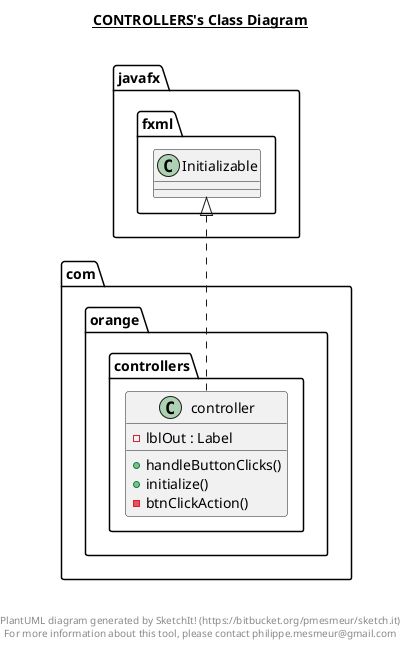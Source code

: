 @startuml

title __CONTROLLERS's Class Diagram__\n

  namespace com.orange {
    namespace controllers {
      class com.orange.controllers.controller {
          - lblOut : Label
          + handleButtonClicks()
          + initialize()
          - btnClickAction()
      }
    }
  }
  

  com.orange.controllers.controller .up.|> javafx.fxml.Initializable


right footer


PlantUML diagram generated by SketchIt! (https://bitbucket.org/pmesmeur/sketch.it)
For more information about this tool, please contact philippe.mesmeur@gmail.com
endfooter

@enduml

